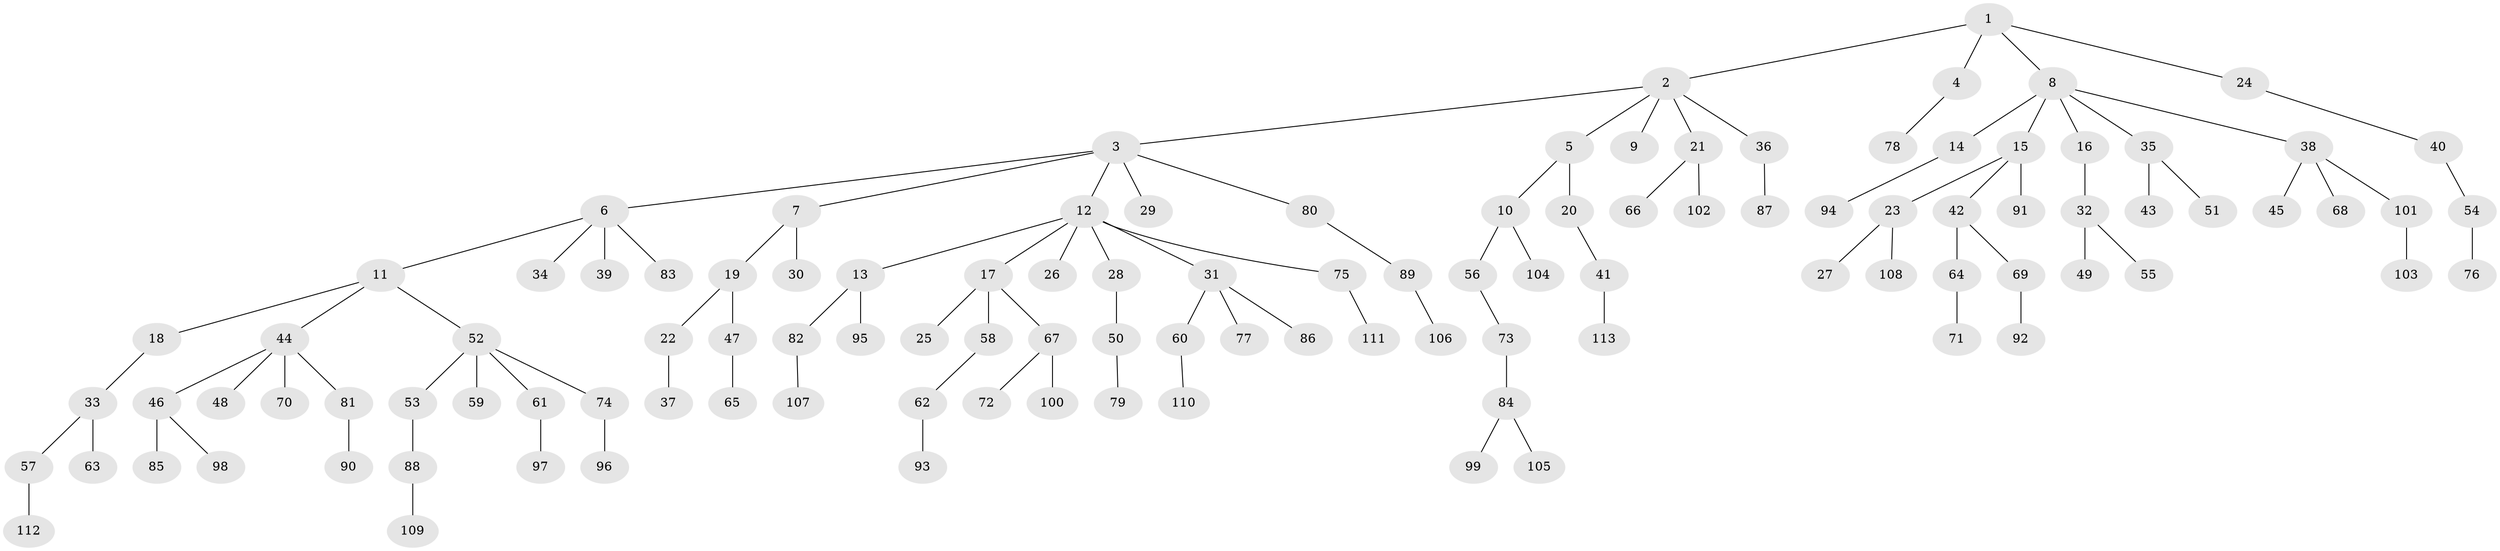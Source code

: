 // Generated by graph-tools (version 1.1) at 2025/02/03/09/25 03:02:17]
// undirected, 113 vertices, 112 edges
graph export_dot {
graph [start="1"]
  node [color=gray90,style=filled];
  1;
  2;
  3;
  4;
  5;
  6;
  7;
  8;
  9;
  10;
  11;
  12;
  13;
  14;
  15;
  16;
  17;
  18;
  19;
  20;
  21;
  22;
  23;
  24;
  25;
  26;
  27;
  28;
  29;
  30;
  31;
  32;
  33;
  34;
  35;
  36;
  37;
  38;
  39;
  40;
  41;
  42;
  43;
  44;
  45;
  46;
  47;
  48;
  49;
  50;
  51;
  52;
  53;
  54;
  55;
  56;
  57;
  58;
  59;
  60;
  61;
  62;
  63;
  64;
  65;
  66;
  67;
  68;
  69;
  70;
  71;
  72;
  73;
  74;
  75;
  76;
  77;
  78;
  79;
  80;
  81;
  82;
  83;
  84;
  85;
  86;
  87;
  88;
  89;
  90;
  91;
  92;
  93;
  94;
  95;
  96;
  97;
  98;
  99;
  100;
  101;
  102;
  103;
  104;
  105;
  106;
  107;
  108;
  109;
  110;
  111;
  112;
  113;
  1 -- 2;
  1 -- 4;
  1 -- 8;
  1 -- 24;
  2 -- 3;
  2 -- 5;
  2 -- 9;
  2 -- 21;
  2 -- 36;
  3 -- 6;
  3 -- 7;
  3 -- 12;
  3 -- 29;
  3 -- 80;
  4 -- 78;
  5 -- 10;
  5 -- 20;
  6 -- 11;
  6 -- 34;
  6 -- 39;
  6 -- 83;
  7 -- 19;
  7 -- 30;
  8 -- 14;
  8 -- 15;
  8 -- 16;
  8 -- 35;
  8 -- 38;
  10 -- 56;
  10 -- 104;
  11 -- 18;
  11 -- 44;
  11 -- 52;
  12 -- 13;
  12 -- 17;
  12 -- 26;
  12 -- 28;
  12 -- 31;
  12 -- 75;
  13 -- 82;
  13 -- 95;
  14 -- 94;
  15 -- 23;
  15 -- 42;
  15 -- 91;
  16 -- 32;
  17 -- 25;
  17 -- 58;
  17 -- 67;
  18 -- 33;
  19 -- 22;
  19 -- 47;
  20 -- 41;
  21 -- 66;
  21 -- 102;
  22 -- 37;
  23 -- 27;
  23 -- 108;
  24 -- 40;
  28 -- 50;
  31 -- 60;
  31 -- 77;
  31 -- 86;
  32 -- 49;
  32 -- 55;
  33 -- 57;
  33 -- 63;
  35 -- 43;
  35 -- 51;
  36 -- 87;
  38 -- 45;
  38 -- 68;
  38 -- 101;
  40 -- 54;
  41 -- 113;
  42 -- 64;
  42 -- 69;
  44 -- 46;
  44 -- 48;
  44 -- 70;
  44 -- 81;
  46 -- 85;
  46 -- 98;
  47 -- 65;
  50 -- 79;
  52 -- 53;
  52 -- 59;
  52 -- 61;
  52 -- 74;
  53 -- 88;
  54 -- 76;
  56 -- 73;
  57 -- 112;
  58 -- 62;
  60 -- 110;
  61 -- 97;
  62 -- 93;
  64 -- 71;
  67 -- 72;
  67 -- 100;
  69 -- 92;
  73 -- 84;
  74 -- 96;
  75 -- 111;
  80 -- 89;
  81 -- 90;
  82 -- 107;
  84 -- 99;
  84 -- 105;
  88 -- 109;
  89 -- 106;
  101 -- 103;
}
